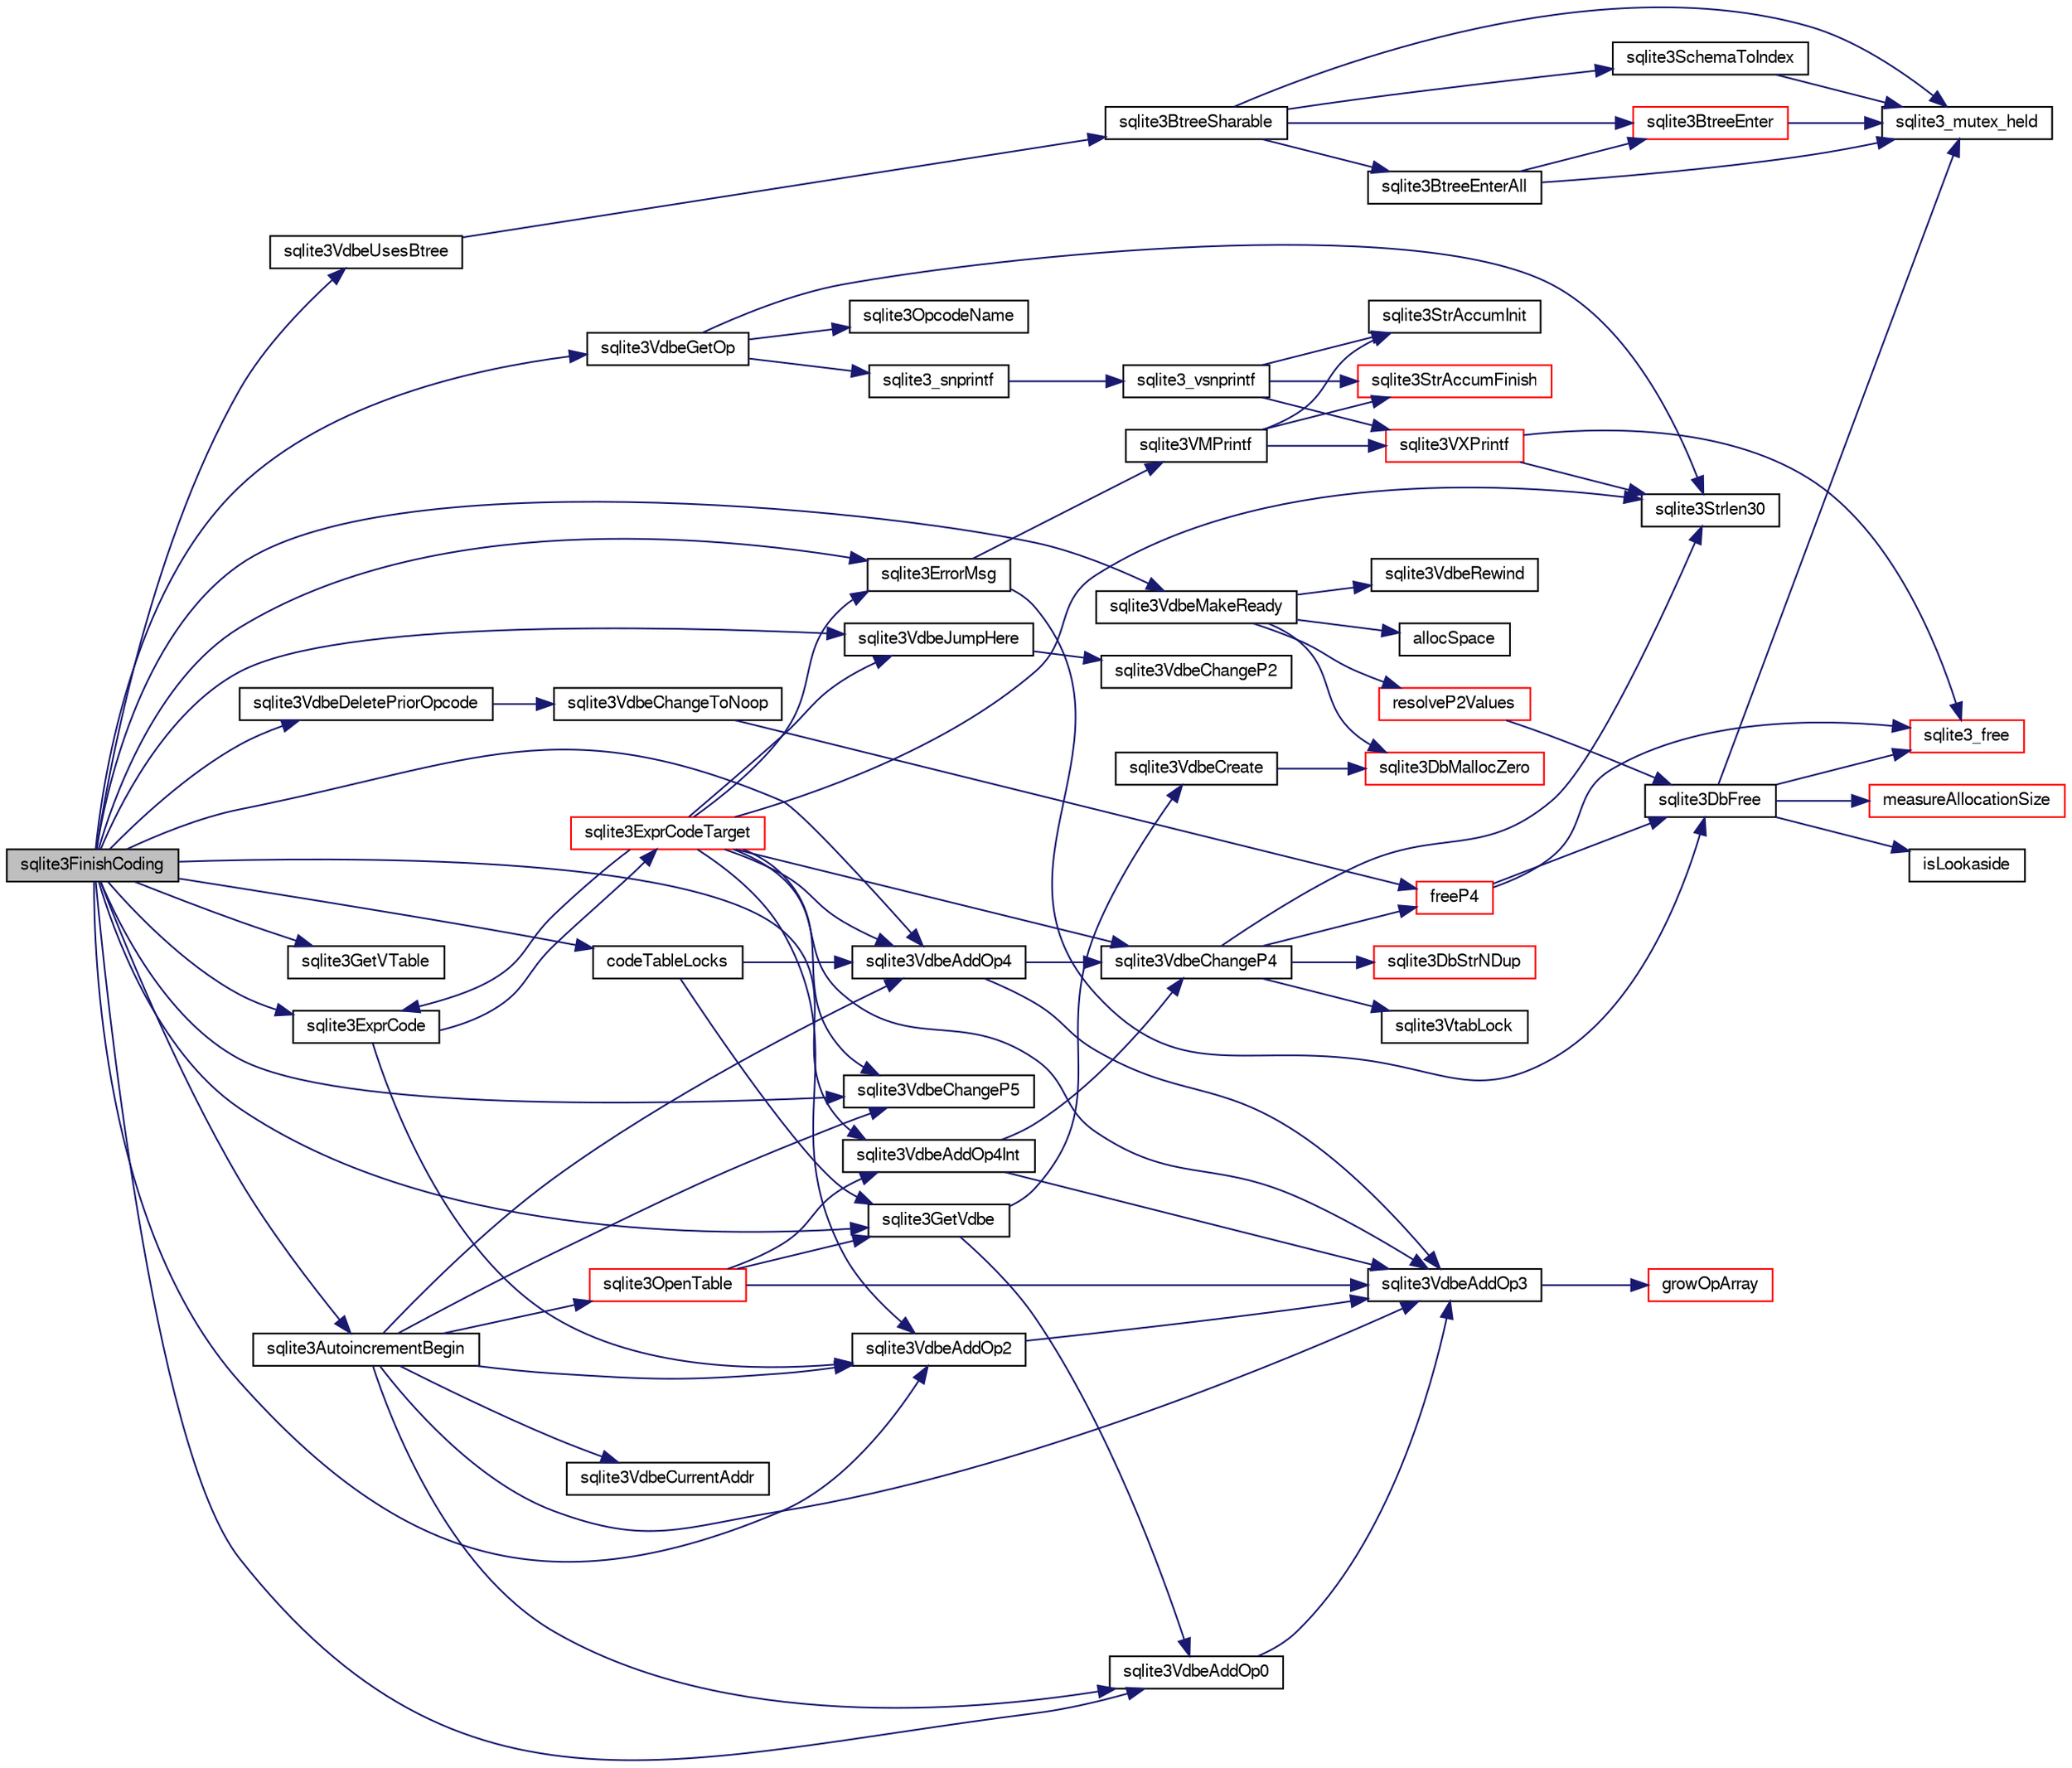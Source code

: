 digraph "sqlite3FinishCoding"
{
  edge [fontname="FreeSans",fontsize="10",labelfontname="FreeSans",labelfontsize="10"];
  node [fontname="FreeSans",fontsize="10",shape=record];
  rankdir="LR";
  Node540035 [label="sqlite3FinishCoding",height=0.2,width=0.4,color="black", fillcolor="grey75", style="filled", fontcolor="black"];
  Node540035 -> Node540036 [color="midnightblue",fontsize="10",style="solid",fontname="FreeSans"];
  Node540036 [label="sqlite3GetVdbe",height=0.2,width=0.4,color="black", fillcolor="white", style="filled",URL="$sqlite3_8c.html#a76b721dcd00b0587308547594cb6c1f4"];
  Node540036 -> Node540037 [color="midnightblue",fontsize="10",style="solid",fontname="FreeSans"];
  Node540037 [label="sqlite3VdbeCreate",height=0.2,width=0.4,color="black", fillcolor="white", style="filled",URL="$sqlite3_8c.html#a7778fbbc1a7b677f680ce0afc44a88e2"];
  Node540037 -> Node540038 [color="midnightblue",fontsize="10",style="solid",fontname="FreeSans"];
  Node540038 [label="sqlite3DbMallocZero",height=0.2,width=0.4,color="red", fillcolor="white", style="filled",URL="$sqlite3_8c.html#a49cfebac9d6067a03442c92af73f33e4"];
  Node540036 -> Node540051 [color="midnightblue",fontsize="10",style="solid",fontname="FreeSans"];
  Node540051 [label="sqlite3VdbeAddOp0",height=0.2,width=0.4,color="black", fillcolor="white", style="filled",URL="$sqlite3_8c.html#a0aefd237fc1d629f3a3d3d454ced408a"];
  Node540051 -> Node540052 [color="midnightblue",fontsize="10",style="solid",fontname="FreeSans"];
  Node540052 [label="sqlite3VdbeAddOp3",height=0.2,width=0.4,color="black", fillcolor="white", style="filled",URL="$sqlite3_8c.html#a29b4560b019211a73e1478cec7468345"];
  Node540052 -> Node540053 [color="midnightblue",fontsize="10",style="solid",fontname="FreeSans"];
  Node540053 [label="growOpArray",height=0.2,width=0.4,color="red", fillcolor="white", style="filled",URL="$sqlite3_8c.html#adb00b9ead01ffe0d757d5a6d0853ada5"];
  Node540035 -> Node540323 [color="midnightblue",fontsize="10",style="solid",fontname="FreeSans"];
  Node540323 [label="sqlite3VdbeDeletePriorOpcode",height=0.2,width=0.4,color="black", fillcolor="white", style="filled",URL="$sqlite3_8c.html#a8d0b65afd7accc6358fafa417db050b3"];
  Node540323 -> Node540324 [color="midnightblue",fontsize="10",style="solid",fontname="FreeSans"];
  Node540324 [label="sqlite3VdbeChangeToNoop",height=0.2,width=0.4,color="black", fillcolor="white", style="filled",URL="$sqlite3_8c.html#a807e82d6627750b2fa4685812da68a9d"];
  Node540324 -> Node540325 [color="midnightblue",fontsize="10",style="solid",fontname="FreeSans"];
  Node540325 [label="freeP4",height=0.2,width=0.4,color="red", fillcolor="white", style="filled",URL="$sqlite3_8c.html#aa1ec8debef2a9be5fe36a3082fd3e0f9"];
  Node540325 -> Node540056 [color="midnightblue",fontsize="10",style="solid",fontname="FreeSans"];
  Node540056 [label="sqlite3DbFree",height=0.2,width=0.4,color="black", fillcolor="white", style="filled",URL="$sqlite3_8c.html#ac70ab821a6607b4a1b909582dc37a069"];
  Node540056 -> Node540040 [color="midnightblue",fontsize="10",style="solid",fontname="FreeSans"];
  Node540040 [label="sqlite3_mutex_held",height=0.2,width=0.4,color="black", fillcolor="white", style="filled",URL="$sqlite3_8c.html#acf77da68932b6bc163c5e68547ecc3e7"];
  Node540056 -> Node540057 [color="midnightblue",fontsize="10",style="solid",fontname="FreeSans"];
  Node540057 [label="measureAllocationSize",height=0.2,width=0.4,color="red", fillcolor="white", style="filled",URL="$sqlite3_8c.html#a45731e644a22fdb756e2b6337224217a"];
  Node540056 -> Node540055 [color="midnightblue",fontsize="10",style="solid",fontname="FreeSans"];
  Node540055 [label="isLookaside",height=0.2,width=0.4,color="black", fillcolor="white", style="filled",URL="$sqlite3_8c.html#a770fa05ff9717b75e16f4d968a77b897"];
  Node540056 -> Node540059 [color="midnightblue",fontsize="10",style="solid",fontname="FreeSans"];
  Node540059 [label="sqlite3_free",height=0.2,width=0.4,color="red", fillcolor="white", style="filled",URL="$sqlite3_8c.html#a6552349e36a8a691af5487999ab09519"];
  Node540325 -> Node540059 [color="midnightblue",fontsize="10",style="solid",fontname="FreeSans"];
  Node540035 -> Node540051 [color="midnightblue",fontsize="10",style="solid",fontname="FreeSans"];
  Node540035 -> Node540331 [color="midnightblue",fontsize="10",style="solid",fontname="FreeSans"];
  Node540331 [label="sqlite3ErrorMsg",height=0.2,width=0.4,color="black", fillcolor="white", style="filled",URL="$sqlite3_8c.html#aee2798e173651adae0f9c85469f3457d"];
  Node540331 -> Node540311 [color="midnightblue",fontsize="10",style="solid",fontname="FreeSans"];
  Node540311 [label="sqlite3VMPrintf",height=0.2,width=0.4,color="black", fillcolor="white", style="filled",URL="$sqlite3_8c.html#a05535d0982ef06fbc2ee8195ebbae689"];
  Node540311 -> Node540086 [color="midnightblue",fontsize="10",style="solid",fontname="FreeSans"];
  Node540086 [label="sqlite3StrAccumInit",height=0.2,width=0.4,color="black", fillcolor="white", style="filled",URL="$sqlite3_8c.html#aabf95e113b9d54d519cd15a56215f560"];
  Node540311 -> Node540087 [color="midnightblue",fontsize="10",style="solid",fontname="FreeSans"];
  Node540087 [label="sqlite3VXPrintf",height=0.2,width=0.4,color="red", fillcolor="white", style="filled",URL="$sqlite3_8c.html#a63c25806c9bd4a2b76f9a0eb232c6bde"];
  Node540087 -> Node540106 [color="midnightblue",fontsize="10",style="solid",fontname="FreeSans"];
  Node540106 [label="sqlite3Strlen30",height=0.2,width=0.4,color="black", fillcolor="white", style="filled",URL="$sqlite3_8c.html#a3dcd80ba41f1a308193dee74857b62a7"];
  Node540087 -> Node540059 [color="midnightblue",fontsize="10",style="solid",fontname="FreeSans"];
  Node540311 -> Node540130 [color="midnightblue",fontsize="10",style="solid",fontname="FreeSans"];
  Node540130 [label="sqlite3StrAccumFinish",height=0.2,width=0.4,color="red", fillcolor="white", style="filled",URL="$sqlite3_8c.html#adb7f26b10ac1b847db6f000ef4c2e2ba"];
  Node540331 -> Node540056 [color="midnightblue",fontsize="10",style="solid",fontname="FreeSans"];
  Node540035 -> Node540332 [color="midnightblue",fontsize="10",style="solid",fontname="FreeSans"];
  Node540332 [label="sqlite3VdbeGetOp",height=0.2,width=0.4,color="black", fillcolor="white", style="filled",URL="$sqlite3_8c.html#a5ab7282d63d42e66c8d7cb7a9d0c6f74"];
  Node540332 -> Node540333 [color="midnightblue",fontsize="10",style="solid",fontname="FreeSans"];
  Node540333 [label="sqlite3OpcodeName",height=0.2,width=0.4,color="black", fillcolor="white", style="filled",URL="$sqlite3_8c.html#a19b314c1960c7fb6ef2038ed53a87aae"];
  Node540332 -> Node540106 [color="midnightblue",fontsize="10",style="solid",fontname="FreeSans"];
  Node540332 -> Node540128 [color="midnightblue",fontsize="10",style="solid",fontname="FreeSans"];
  Node540128 [label="sqlite3_snprintf",height=0.2,width=0.4,color="black", fillcolor="white", style="filled",URL="$sqlite3_8c.html#aa2695a752e971577f5784122f2013c40"];
  Node540128 -> Node540129 [color="midnightblue",fontsize="10",style="solid",fontname="FreeSans"];
  Node540129 [label="sqlite3_vsnprintf",height=0.2,width=0.4,color="black", fillcolor="white", style="filled",URL="$sqlite3_8c.html#a0862c03aea71d62847e452aa655add42"];
  Node540129 -> Node540086 [color="midnightblue",fontsize="10",style="solid",fontname="FreeSans"];
  Node540129 -> Node540087 [color="midnightblue",fontsize="10",style="solid",fontname="FreeSans"];
  Node540129 -> Node540130 [color="midnightblue",fontsize="10",style="solid",fontname="FreeSans"];
  Node540035 -> Node540334 [color="midnightblue",fontsize="10",style="solid",fontname="FreeSans"];
  Node540334 [label="sqlite3VdbeJumpHere",height=0.2,width=0.4,color="black", fillcolor="white", style="filled",URL="$sqlite3_8c.html#a95562175c9105ba0abe1d4dc6f8a39d4"];
  Node540334 -> Node540335 [color="midnightblue",fontsize="10",style="solid",fontname="FreeSans"];
  Node540335 [label="sqlite3VdbeChangeP2",height=0.2,width=0.4,color="black", fillcolor="white", style="filled",URL="$sqlite3_8c.html#aaf43838cdd2fd0e5e834e2ef214ab26c"];
  Node540035 -> Node540336 [color="midnightblue",fontsize="10",style="solid",fontname="FreeSans"];
  Node540336 [label="sqlite3VdbeUsesBtree",height=0.2,width=0.4,color="black", fillcolor="white", style="filled",URL="$sqlite3_8c.html#a95cb3cf0008fee0974865f32442950af"];
  Node540336 -> Node540337 [color="midnightblue",fontsize="10",style="solid",fontname="FreeSans"];
  Node540337 [label="sqlite3BtreeSharable",height=0.2,width=0.4,color="black", fillcolor="white", style="filled",URL="$sqlite3_8c.html#a5b815bbd21dfdfd027b08cf35afa94f6"];
  Node540337 -> Node540040 [color="midnightblue",fontsize="10",style="solid",fontname="FreeSans"];
  Node540337 -> Node540338 [color="midnightblue",fontsize="10",style="solid",fontname="FreeSans"];
  Node540338 [label="sqlite3SchemaToIndex",height=0.2,width=0.4,color="black", fillcolor="white", style="filled",URL="$sqlite3_8c.html#ad9ef77a42022f1f8c8ab71b5761f5134"];
  Node540338 -> Node540040 [color="midnightblue",fontsize="10",style="solid",fontname="FreeSans"];
  Node540337 -> Node540339 [color="midnightblue",fontsize="10",style="solid",fontname="FreeSans"];
  Node540339 [label="sqlite3BtreeEnter",height=0.2,width=0.4,color="red", fillcolor="white", style="filled",URL="$sqlite3_8c.html#afa05d700ca373993fe6b0525b867feff"];
  Node540339 -> Node540040 [color="midnightblue",fontsize="10",style="solid",fontname="FreeSans"];
  Node540337 -> Node540344 [color="midnightblue",fontsize="10",style="solid",fontname="FreeSans"];
  Node540344 [label="sqlite3BtreeEnterAll",height=0.2,width=0.4,color="black", fillcolor="white", style="filled",URL="$sqlite3_8c.html#a7e8c5e623a61d322d3622c3e6202d735"];
  Node540344 -> Node540040 [color="midnightblue",fontsize="10",style="solid",fontname="FreeSans"];
  Node540344 -> Node540339 [color="midnightblue",fontsize="10",style="solid",fontname="FreeSans"];
  Node540035 -> Node540345 [color="midnightblue",fontsize="10",style="solid",fontname="FreeSans"];
  Node540345 [label="sqlite3VdbeAddOp4Int",height=0.2,width=0.4,color="black", fillcolor="white", style="filled",URL="$sqlite3_8c.html#afff63410071bb7015a6392d8a7704b43"];
  Node540345 -> Node540052 [color="midnightblue",fontsize="10",style="solid",fontname="FreeSans"];
  Node540345 -> Node540346 [color="midnightblue",fontsize="10",style="solid",fontname="FreeSans"];
  Node540346 [label="sqlite3VdbeChangeP4",height=0.2,width=0.4,color="black", fillcolor="white", style="filled",URL="$sqlite3_8c.html#add0d891a062d044a0c7e6fc072702830"];
  Node540346 -> Node540325 [color="midnightblue",fontsize="10",style="solid",fontname="FreeSans"];
  Node540346 -> Node540347 [color="midnightblue",fontsize="10",style="solid",fontname="FreeSans"];
  Node540347 [label="sqlite3VtabLock",height=0.2,width=0.4,color="black", fillcolor="white", style="filled",URL="$sqlite3_8c.html#aa2b6bcc2ba2b313da4b72e6b0d83dea6"];
  Node540346 -> Node540106 [color="midnightblue",fontsize="10",style="solid",fontname="FreeSans"];
  Node540346 -> Node540314 [color="midnightblue",fontsize="10",style="solid",fontname="FreeSans"];
  Node540314 [label="sqlite3DbStrNDup",height=0.2,width=0.4,color="red", fillcolor="white", style="filled",URL="$sqlite3_8c.html#a48e8c757f70cba60fe83ce00ad8de713"];
  Node540035 -> Node540348 [color="midnightblue",fontsize="10",style="solid",fontname="FreeSans"];
  Node540348 [label="sqlite3VdbeChangeP5",height=0.2,width=0.4,color="black", fillcolor="white", style="filled",URL="$sqlite3_8c.html#a4dde2e4087eda945511b05d667050740"];
  Node540035 -> Node540349 [color="midnightblue",fontsize="10",style="solid",fontname="FreeSans"];
  Node540349 [label="sqlite3GetVTable",height=0.2,width=0.4,color="black", fillcolor="white", style="filled",URL="$sqlite3_8c.html#a85465ef27057193295e321f0caf488ed"];
  Node540035 -> Node540350 [color="midnightblue",fontsize="10",style="solid",fontname="FreeSans"];
  Node540350 [label="sqlite3VdbeAddOp4",height=0.2,width=0.4,color="black", fillcolor="white", style="filled",URL="$sqlite3_8c.html#a739d7a47b1c11779283b7797ea7e1d4d"];
  Node540350 -> Node540052 [color="midnightblue",fontsize="10",style="solid",fontname="FreeSans"];
  Node540350 -> Node540346 [color="midnightblue",fontsize="10",style="solid",fontname="FreeSans"];
  Node540035 -> Node540351 [color="midnightblue",fontsize="10",style="solid",fontname="FreeSans"];
  Node540351 [label="codeTableLocks",height=0.2,width=0.4,color="black", fillcolor="white", style="filled",URL="$sqlite3_8c.html#a2aadd4ad3b208fd127518129cfc10a72"];
  Node540351 -> Node540036 [color="midnightblue",fontsize="10",style="solid",fontname="FreeSans"];
  Node540351 -> Node540350 [color="midnightblue",fontsize="10",style="solid",fontname="FreeSans"];
  Node540035 -> Node540352 [color="midnightblue",fontsize="10",style="solid",fontname="FreeSans"];
  Node540352 [label="sqlite3AutoincrementBegin",height=0.2,width=0.4,color="black", fillcolor="white", style="filled",URL="$sqlite3_8c.html#a62a5d5880763dac53a4110157e094ebd"];
  Node540352 -> Node540353 [color="midnightblue",fontsize="10",style="solid",fontname="FreeSans"];
  Node540353 [label="sqlite3OpenTable",height=0.2,width=0.4,color="red", fillcolor="white", style="filled",URL="$sqlite3_8c.html#aa935d8de28fb95e999736ef792d5a808"];
  Node540353 -> Node540036 [color="midnightblue",fontsize="10",style="solid",fontname="FreeSans"];
  Node540353 -> Node540345 [color="midnightblue",fontsize="10",style="solid",fontname="FreeSans"];
  Node540353 -> Node540052 [color="midnightblue",fontsize="10",style="solid",fontname="FreeSans"];
  Node540352 -> Node540052 [color="midnightblue",fontsize="10",style="solid",fontname="FreeSans"];
  Node540352 -> Node540377 [color="midnightblue",fontsize="10",style="solid",fontname="FreeSans"];
  Node540377 [label="sqlite3VdbeCurrentAddr",height=0.2,width=0.4,color="black", fillcolor="white", style="filled",URL="$sqlite3_8c.html#a5e2bf0933a091bdfd7f0acd86a894889"];
  Node540352 -> Node540350 [color="midnightblue",fontsize="10",style="solid",fontname="FreeSans"];
  Node540352 -> Node540378 [color="midnightblue",fontsize="10",style="solid",fontname="FreeSans"];
  Node540378 [label="sqlite3VdbeAddOp2",height=0.2,width=0.4,color="black", fillcolor="white", style="filled",URL="$sqlite3_8c.html#ae87204d7b069da19e4db0404c6deaae5"];
  Node540378 -> Node540052 [color="midnightblue",fontsize="10",style="solid",fontname="FreeSans"];
  Node540352 -> Node540348 [color="midnightblue",fontsize="10",style="solid",fontname="FreeSans"];
  Node540352 -> Node540051 [color="midnightblue",fontsize="10",style="solid",fontname="FreeSans"];
  Node540035 -> Node540379 [color="midnightblue",fontsize="10",style="solid",fontname="FreeSans"];
  Node540379 [label="sqlite3ExprCode",height=0.2,width=0.4,color="black", fillcolor="white", style="filled",URL="$sqlite3_8c.html#a75f270fb0b111b86924cca4ea507b417"];
  Node540379 -> Node540378 [color="midnightblue",fontsize="10",style="solid",fontname="FreeSans"];
  Node540379 -> Node540380 [color="midnightblue",fontsize="10",style="solid",fontname="FreeSans"];
  Node540380 [label="sqlite3ExprCodeTarget",height=0.2,width=0.4,color="red", fillcolor="white", style="filled",URL="$sqlite3_8c.html#a4f308397a0a3ed299ed31aaa1ae2a293"];
  Node540380 -> Node540052 [color="midnightblue",fontsize="10",style="solid",fontname="FreeSans"];
  Node540380 -> Node540350 [color="midnightblue",fontsize="10",style="solid",fontname="FreeSans"];
  Node540380 -> Node540378 [color="midnightblue",fontsize="10",style="solid",fontname="FreeSans"];
  Node540380 -> Node540106 [color="midnightblue",fontsize="10",style="solid",fontname="FreeSans"];
  Node540380 -> Node540346 [color="midnightblue",fontsize="10",style="solid",fontname="FreeSans"];
  Node540380 -> Node540334 [color="midnightblue",fontsize="10",style="solid",fontname="FreeSans"];
  Node540380 -> Node540331 [color="midnightblue",fontsize="10",style="solid",fontname="FreeSans"];
  Node540380 -> Node540379 [color="midnightblue",fontsize="10",style="solid",fontname="FreeSans"];
  Node540380 -> Node540348 [color="midnightblue",fontsize="10",style="solid",fontname="FreeSans"];
  Node540035 -> Node540378 [color="midnightblue",fontsize="10",style="solid",fontname="FreeSans"];
  Node540035 -> Node541315 [color="midnightblue",fontsize="10",style="solid",fontname="FreeSans"];
  Node541315 [label="sqlite3VdbeMakeReady",height=0.2,width=0.4,color="black", fillcolor="white", style="filled",URL="$sqlite3_8c.html#a04b3e310d0717c70e36c56429eda8368"];
  Node541315 -> Node541316 [color="midnightblue",fontsize="10",style="solid",fontname="FreeSans"];
  Node541316 [label="resolveP2Values",height=0.2,width=0.4,color="red", fillcolor="white", style="filled",URL="$sqlite3_8c.html#a9aa9c7da468f7325e427e599812b92ab"];
  Node541316 -> Node540056 [color="midnightblue",fontsize="10",style="solid",fontname="FreeSans"];
  Node541315 -> Node541317 [color="midnightblue",fontsize="10",style="solid",fontname="FreeSans"];
  Node541317 [label="allocSpace",height=0.2,width=0.4,color="black", fillcolor="white", style="filled",URL="$sqlite3_8c.html#a1baf14156de470f47e999322a25c4f13"];
  Node541315 -> Node540038 [color="midnightblue",fontsize="10",style="solid",fontname="FreeSans"];
  Node541315 -> Node540816 [color="midnightblue",fontsize="10",style="solid",fontname="FreeSans"];
  Node540816 [label="sqlite3VdbeRewind",height=0.2,width=0.4,color="black", fillcolor="white", style="filled",URL="$sqlite3_8c.html#ac2109d6ef272c796bd8881a430bc1052"];
}
